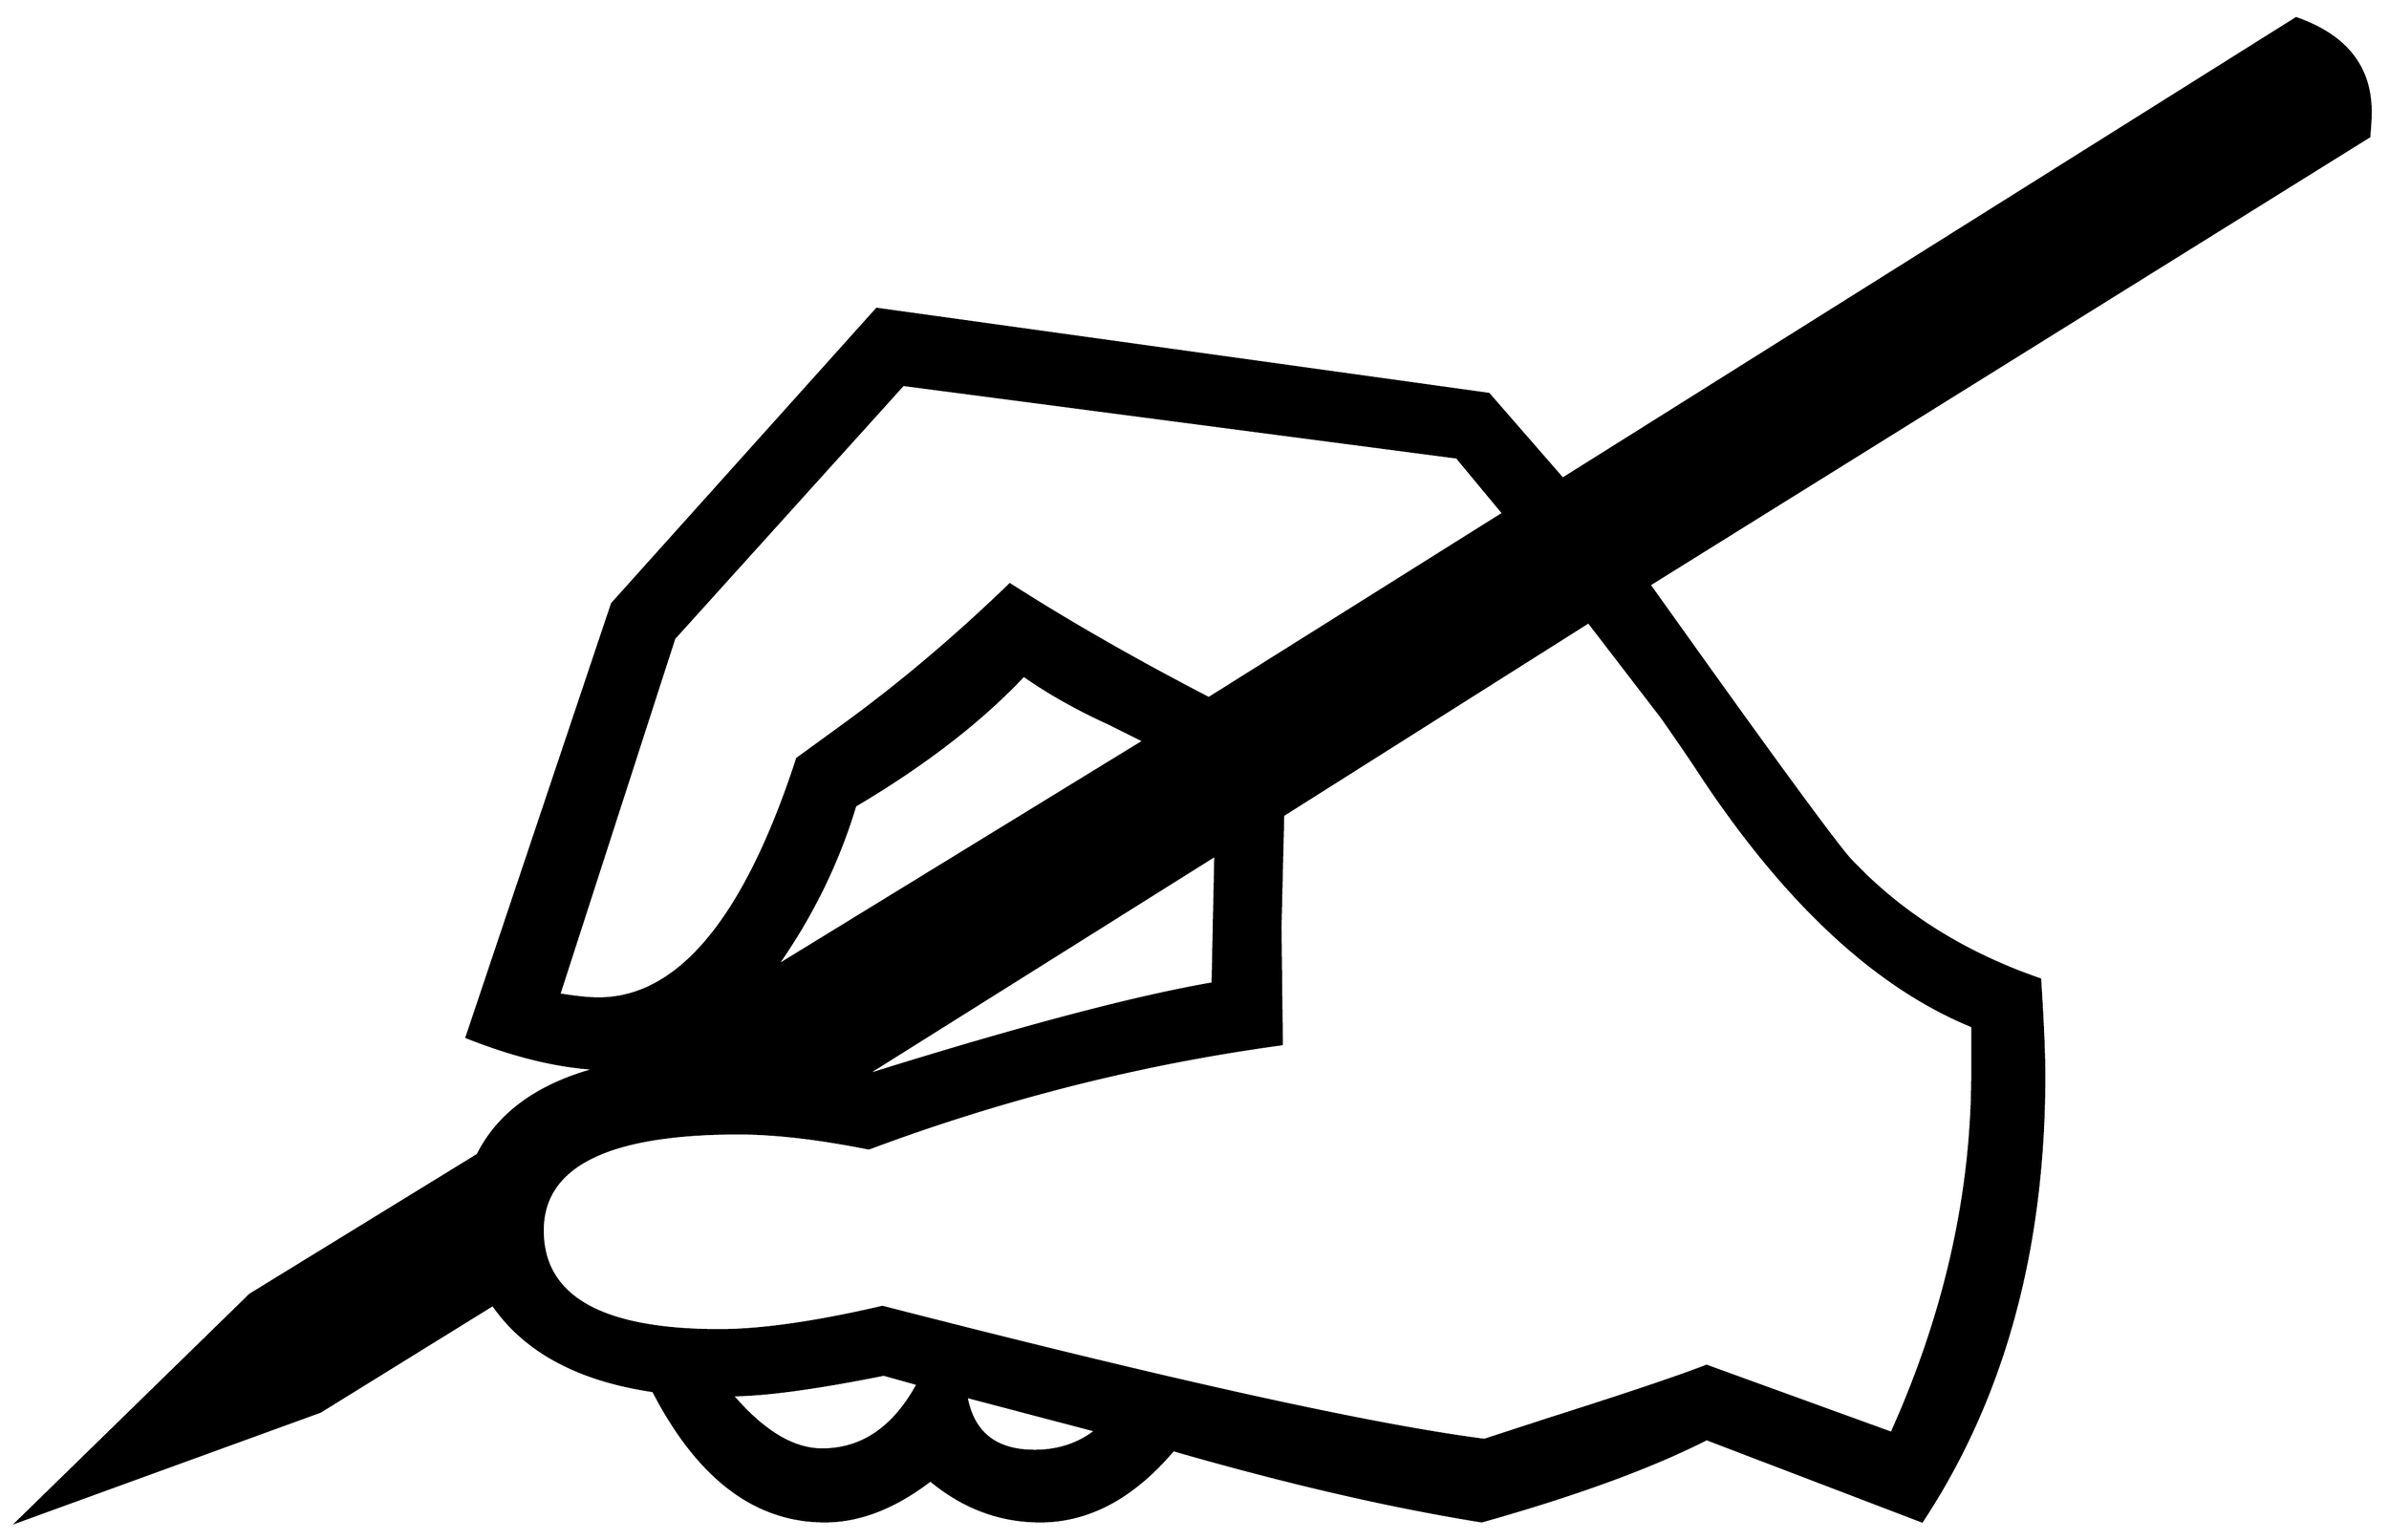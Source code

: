 


\begin{tikzpicture}[y=0.80pt, x=0.80pt, yscale=-1.0, xscale=1.0, inner sep=0pt, outer sep=0pt]
\begin{scope}[shift={(100.0,1640.0)},nonzero rule]
  \path[draw=.,fill=.,line width=1.600pt] (1789.0,-996.0) ..
    controls (1789.0,-991.333) and (1788.667,-985.333) ..
    (1788.0,-978.0) -- (1263.0,-651.0) -- (1308.0,-588.0) ..
    controls (1365.333,-508.0) and (1399.0,-462.333) ..
    (1409.0,-451.0) .. controls (1445.667,-411.667) and
    (1492.0,-382.333) .. (1548.0,-363.0) .. controls
    (1550.0,-331.667) and (1551.0,-308.333) .. (1551.0,-293.0) ..
    controls (1551.0,-166.333) and (1521.333,-58.0) .. (1462.0,32.0)
    -- (1305.0,-28.0) .. controls (1264.333,-7.333) and
    (1209.667,12.667) .. (1141.0,32.0) .. controls (1074.333,21.333) and
    (999.333,4.0) .. (916.0,-20.0) .. controls (886.667,14.667) and
    (854.333,32.0) .. (819.0,32.0) .. controls (789.667,32.0) and
    (763.0,22.0) .. (739.0,2.0) .. controls (713.0,22.0) and
    (687.333,32.0) .. (662.0,32.0) .. controls (611.333,32.0) and
    (569.667,0.333) .. (537.0,-63.0) .. controls (482.333,-71.0) and
    (443.333,-92.0) .. (420.0,-126.0) -- (294.0,-48.0) --
    (74.0,32.0) -- (243.0,-133.0) -- (409.0,-235.0) .. controls
    (424.333,-265.667) and (453.667,-286.667) .. (497.0,-298.0) ..
    controls (468.333,-299.333) and (436.333,-307.0) .. (401.0,-321.0)
    -- (507.0,-637.0) -- (700.0,-852.0) -- (1146.0,-790.0) --
    (1200.0,-728.0) -- (1735.0,-1064.0) .. controls
    (1771.0,-1051.333) and (1789.0,-1028.667) .. (1789.0,-996.0) --
    cycle(1157.0,-703.0) -- (1123.0,-744.0) -- (719.0,-797.0) --
    (552.0,-612.0) -- (468.0,-352.0) .. controls (480.0,-350.0)
    and (489.667,-349.0) .. (497.0,-349.0) .. controls
    (555.667,-349.0) and (604.0,-407.333) .. (642.0,-524.0) --
    (675.0,-548.0) .. controls (716.333,-578.0) and (757.0,-612.333)
    .. (797.0,-651.0) .. controls (839.667,-623.667) and
    (888.0,-596.0) .. (942.0,-568.0) -- (1157.0,-703.0) --
    cycle(1499.0,-295.0) -- (1499.0,-329.0) .. controls
    (1430.333,-357.0) and (1365.333,-416.667) .. (1304.0,-508.0) ..
    controls (1295.333,-521.333) and (1284.667,-537.0) ..
    (1272.0,-555.0) -- (1219.0,-624.0) -- (996.0,-483.0) --
    (994.0,-401.0) -- (995.0,-316.0) .. controls (892.333,-302.0)
    and (792.0,-276.667) .. (694.0,-240.0) .. controls
    (657.333,-247.333) and (625.667,-251.0) .. (599.0,-251.0) ..
    controls (503.667,-251.0) and (456.0,-227.333) .. (456.0,-180.0)
    .. controls (456.0,-131.333) and (499.0,-107.0) ..
    (585.0,-107.0) .. controls (615.667,-107.0) and (655.333,-112.667)
    .. (704.0,-124.0) .. controls (914.0,-70.0) and
    (1060.333,-37.667) .. (1143.0,-27.0) -- (1189.0,-42.0) ..
    controls (1245.667,-60.0) and (1284.333,-73.0) .. (1305.0,-81.0)
    -- (1440.0,-32.0) .. controls (1479.333,-119.333) and
    (1499.0,-207.0) .. (1499.0,-295.0) -- cycle(895.0,-537.0) ..
    controls (885.667,-541.667) and (877.0,-546.0) .. (869.0,-550.0)
    .. controls (845.667,-560.667) and (825.0,-572.333) ..
    (807.0,-585.0) .. controls (775.667,-551.667) and (734.667,-520.0)
    .. (684.0,-490.0) .. controls (671.333,-448.0) and
    (652.0,-408.667) .. (626.0,-372.0) -- (895.0,-537.0) --
    cycle(947.0,-454.0) -- (689.0,-292.0) .. controls
    (801.667,-327.333) and (887.0,-350.0) .. (945.0,-360.0) --
    (947.0,-454.0) -- cycle(860.0,-34.0) -- (765.0,-59.0) ..
    controls (769.667,-32.333) and (786.333,-19.0) .. (815.0,-19.0) ..
    controls (832.333,-19.0) and (847.333,-24.0) .. (860.0,-34.0) --
    cycle(730.0,-68.0) -- (705.0,-75.0) .. controls
    (655.0,-65.0) and (618.0,-60.0) .. (594.0,-60.0) .. controls
    (616.667,-33.333) and (638.667,-20.0) .. (660.0,-20.0) .. controls
    (689.333,-20.0) and (712.667,-36.0) .. (730.0,-68.0) -- cycle;
\end{scope}

\end{tikzpicture}

